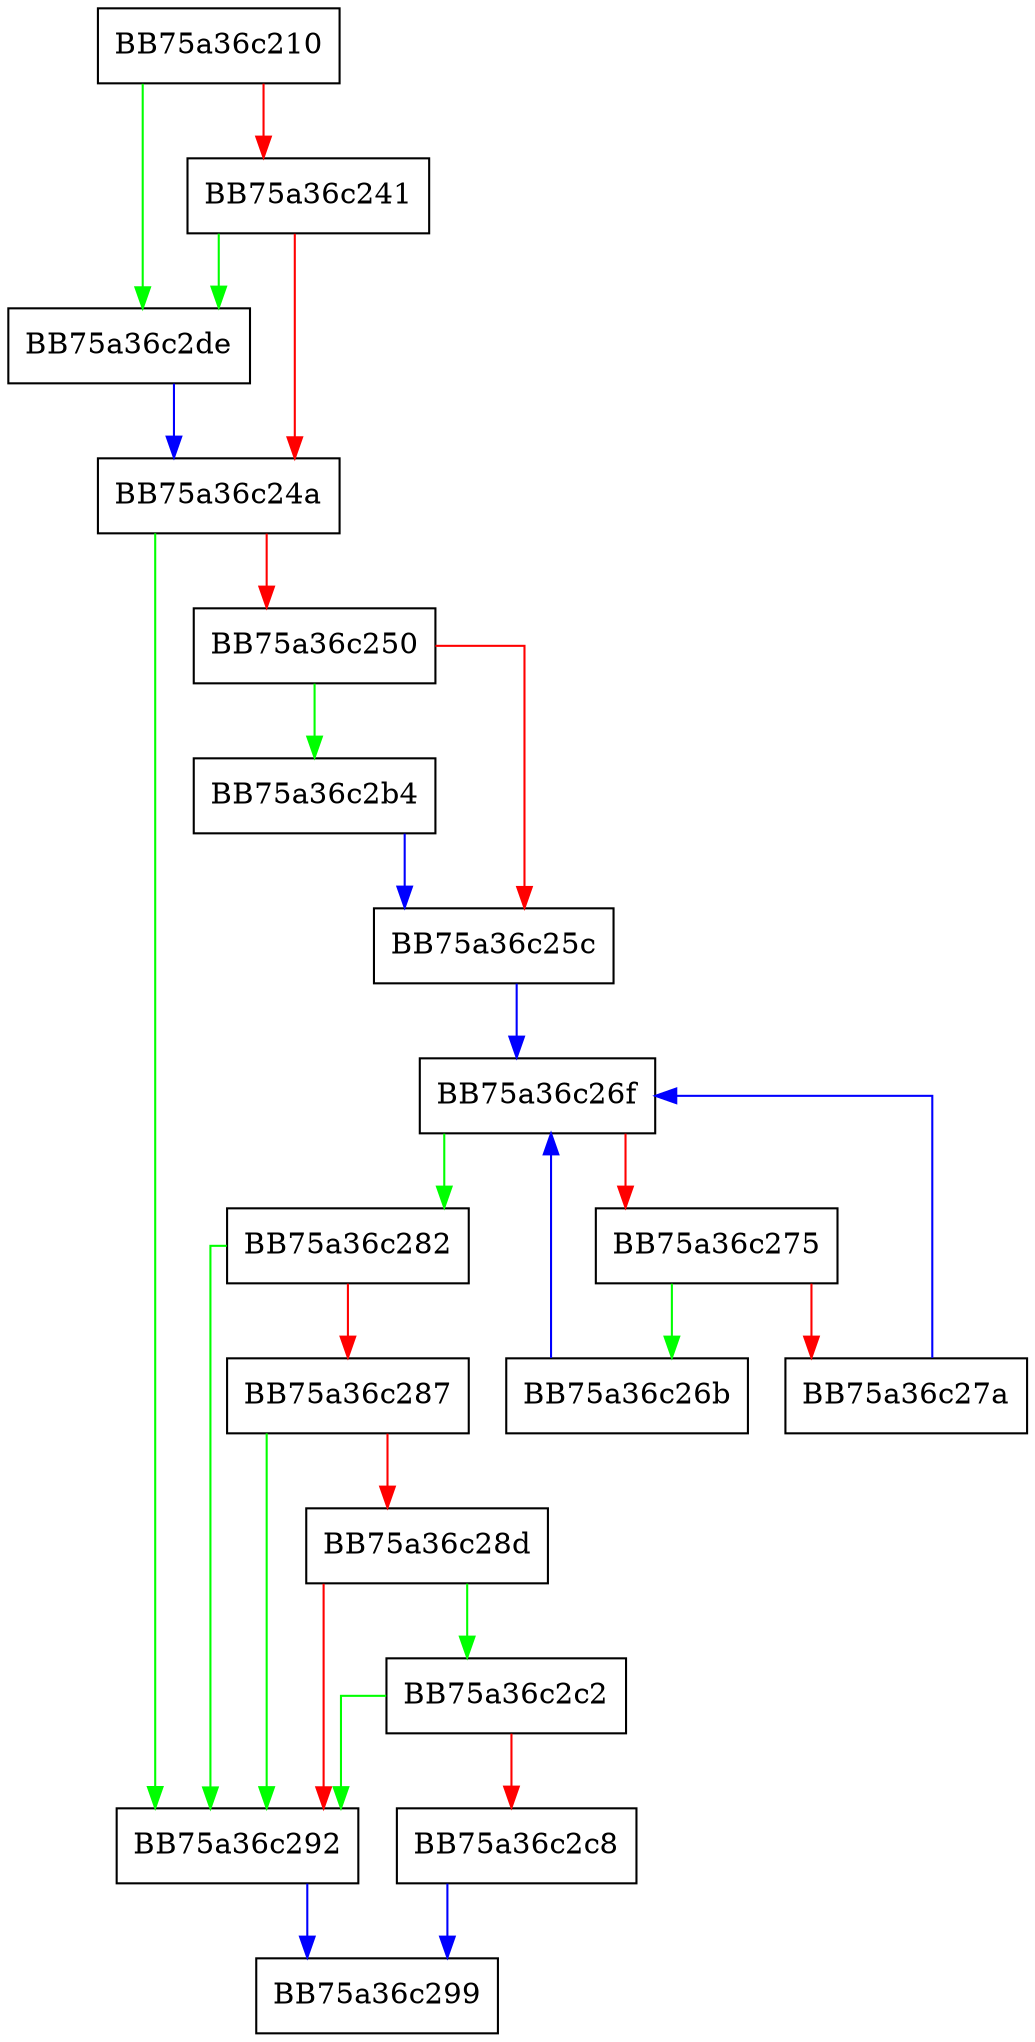 digraph get_pTL {
  node [shape="box"];
  graph [splines=ortho];
  BB75a36c210 -> BB75a36c2de [color="green"];
  BB75a36c210 -> BB75a36c241 [color="red"];
  BB75a36c241 -> BB75a36c2de [color="green"];
  BB75a36c241 -> BB75a36c24a [color="red"];
  BB75a36c24a -> BB75a36c292 [color="green"];
  BB75a36c24a -> BB75a36c250 [color="red"];
  BB75a36c250 -> BB75a36c2b4 [color="green"];
  BB75a36c250 -> BB75a36c25c [color="red"];
  BB75a36c25c -> BB75a36c26f [color="blue"];
  BB75a36c26b -> BB75a36c26f [color="blue"];
  BB75a36c26f -> BB75a36c282 [color="green"];
  BB75a36c26f -> BB75a36c275 [color="red"];
  BB75a36c275 -> BB75a36c26b [color="green"];
  BB75a36c275 -> BB75a36c27a [color="red"];
  BB75a36c27a -> BB75a36c26f [color="blue"];
  BB75a36c282 -> BB75a36c292 [color="green"];
  BB75a36c282 -> BB75a36c287 [color="red"];
  BB75a36c287 -> BB75a36c292 [color="green"];
  BB75a36c287 -> BB75a36c28d [color="red"];
  BB75a36c28d -> BB75a36c2c2 [color="green"];
  BB75a36c28d -> BB75a36c292 [color="red"];
  BB75a36c292 -> BB75a36c299 [color="blue"];
  BB75a36c2b4 -> BB75a36c25c [color="blue"];
  BB75a36c2c2 -> BB75a36c292 [color="green"];
  BB75a36c2c2 -> BB75a36c2c8 [color="red"];
  BB75a36c2c8 -> BB75a36c299 [color="blue"];
  BB75a36c2de -> BB75a36c24a [color="blue"];
}